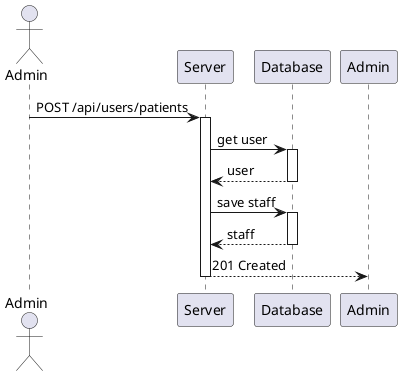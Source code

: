 @startuml process-view

actor "Admin" as Adm

Adm -> Server : POST /api/users/patients
activate Server

    Server -> Database : get user
    activate Database
        Database --> Server : user
    deactivate Database
    Server -> Database : save staff
    activate Database
        Database --> Server : staff
    deactivate Database
    Server --> Admin : 201 Created
deactivate Server

@enduml
